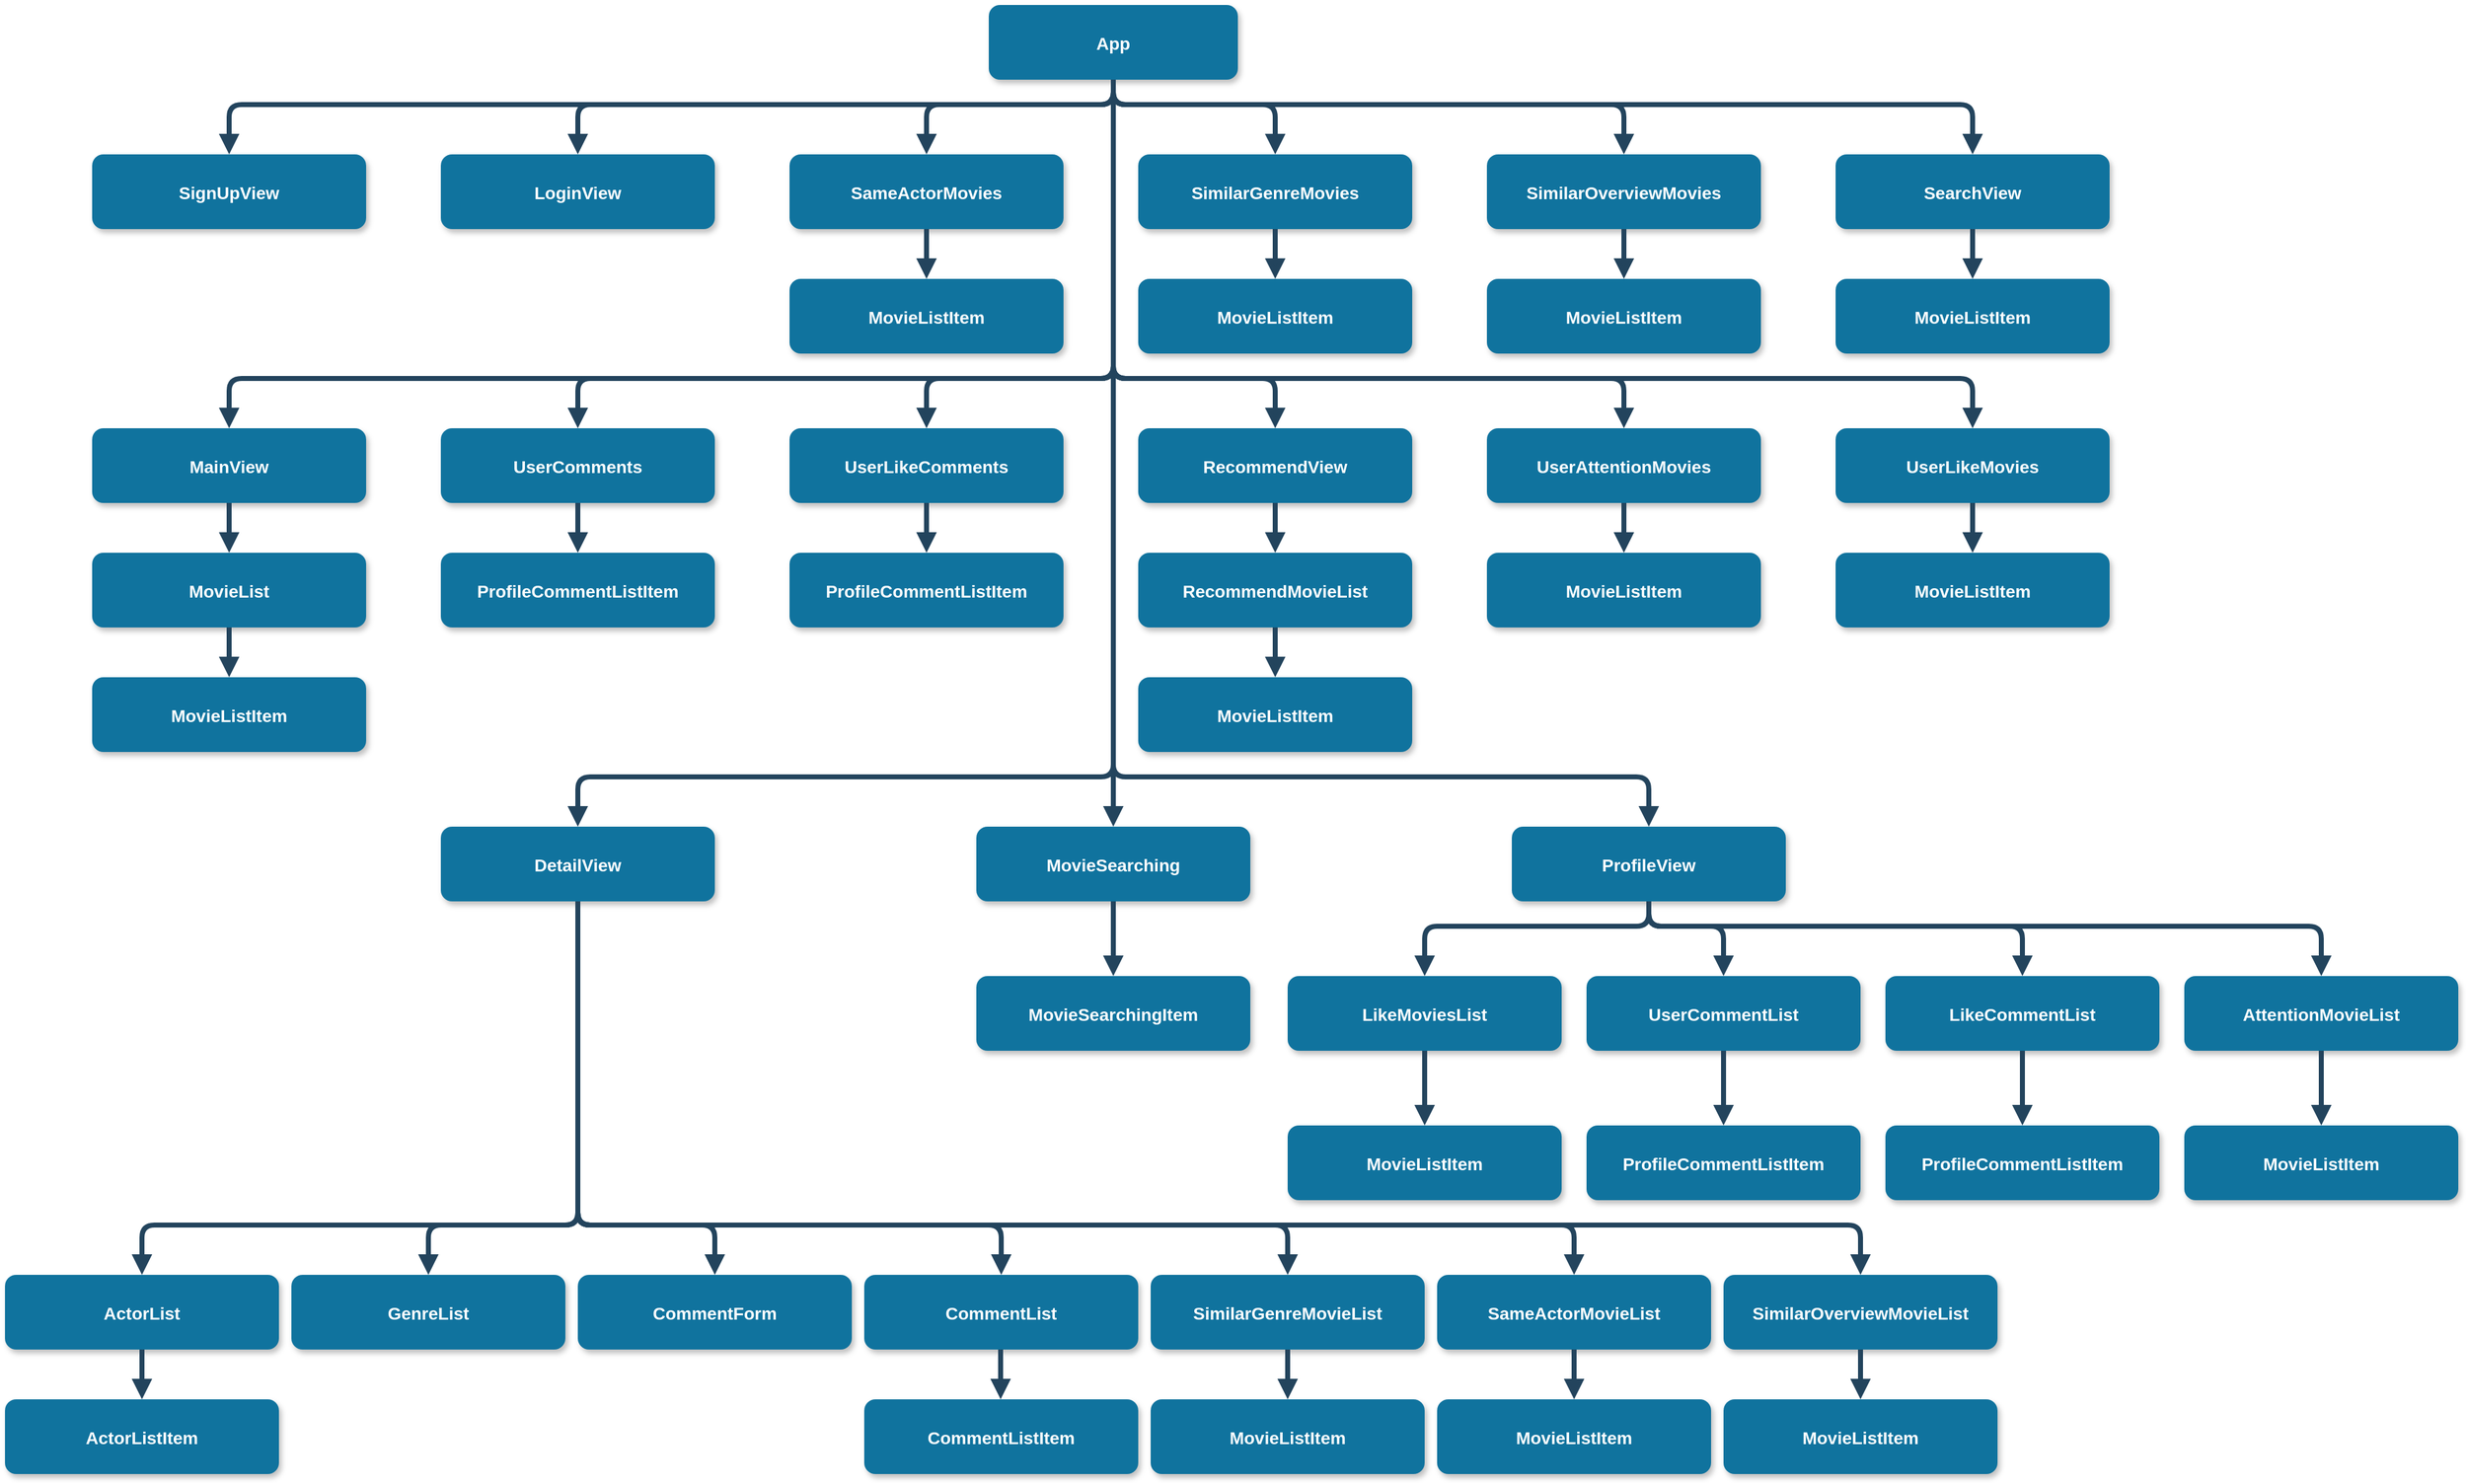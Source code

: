 <mxfile version="20.5.3" type="github">
  <diagram name="Page-1" id="97916047-d0de-89f5-080d-49f4d83e522f">
    <mxGraphModel dx="2677" dy="1183" grid="1" gridSize="10" guides="1" tooltips="1" connect="1" arrows="1" fold="1" page="1" pageScale="1.5" pageWidth="1169" pageHeight="827" background="none" math="0" shadow="0">
      <root>
        <mxCell id="0" />
        <mxCell id="1" parent="0" />
        <mxCell id="2" value="App" style="rounded=1;fillColor=#10739E;strokeColor=none;shadow=1;gradientColor=none;fontStyle=1;fontColor=#FFFFFF;fontSize=14;" parent="1" vertex="1">
          <mxGeometry x="800" y="20" width="200" height="60" as="geometry" />
        </mxCell>
        <mxCell id="31" value="" style="edgeStyle=elbowEdgeStyle;elbow=vertical;strokeWidth=4;endArrow=block;endFill=1;fontStyle=1;strokeColor=#23445D;entryX=0.5;entryY=0;entryDx=0;entryDy=0;exitX=0.5;exitY=1;exitDx=0;exitDy=0;" parent="1" source="2" target="fwRsqw76mj4uog9GtfjT-69" edge="1">
          <mxGeometry x="190" y="-134.5" width="100" height="100" as="geometry">
            <mxPoint x="940" y="100" as="sourcePoint" />
            <mxPoint x="570" y="155.5" as="targetPoint" />
            <Array as="points">
              <mxPoint x="810" y="100" />
              <mxPoint x="790" y="200" />
            </Array>
          </mxGeometry>
        </mxCell>
        <mxCell id="32" value="" style="edgeStyle=elbowEdgeStyle;elbow=vertical;strokeWidth=4;endArrow=block;endFill=1;fontStyle=1;strokeColor=#23445D;entryX=0.5;entryY=0;entryDx=0;entryDy=0;exitX=0.5;exitY=1;exitDx=0;exitDy=0;" parent="1" source="2" target="fwRsqw76mj4uog9GtfjT-60" edge="1">
          <mxGeometry x="190" y="-134.5" width="100" height="100" as="geometry">
            <mxPoint x="940" y="100" as="sourcePoint" />
            <mxPoint x="1140" y="155.5" as="targetPoint" />
            <Array as="points">
              <mxPoint x="420" y="100" />
              <mxPoint x="340" y="200" />
              <mxPoint x="540" y="170" />
            </Array>
          </mxGeometry>
        </mxCell>
        <mxCell id="34" value="" style="edgeStyle=elbowEdgeStyle;elbow=vertical;strokeWidth=4;endArrow=block;endFill=1;fontStyle=1;strokeColor=#23445D;exitX=0.5;exitY=1;exitDx=0;exitDy=0;entryX=0.5;entryY=0;entryDx=0;entryDy=0;" parent="1" source="2" target="fwRsqw76mj4uog9GtfjT-70" edge="1">
          <mxGeometry x="150" y="-114.5" width="100" height="100" as="geometry">
            <mxPoint x="900" y="120" as="sourcePoint" />
            <mxPoint x="510" y="345.5" as="targetPoint" />
            <Array as="points">
              <mxPoint x="1370" y="100" />
              <mxPoint x="1400" y="200" />
              <mxPoint x="1190" y="170" />
              <mxPoint x="680" y="275.5" />
            </Array>
          </mxGeometry>
        </mxCell>
        <mxCell id="37" value="" style="edgeStyle=elbowEdgeStyle;elbow=vertical;strokeWidth=4;endArrow=block;endFill=1;fontStyle=1;strokeColor=#23445D;exitX=0.5;exitY=1;exitDx=0;exitDy=0;entryX=0.5;entryY=0;entryDx=0;entryDy=0;" parent="1" source="2" target="fwRsqw76mj4uog9GtfjT-72" edge="1">
          <mxGeometry x="190" y="-124.5" width="100" height="100" as="geometry">
            <mxPoint x="940" y="110" as="sourcePoint" />
            <mxPoint x="1360" y="325.5" as="targetPoint" />
            <Array as="points">
              <mxPoint x="1100" y="100" />
              <mxPoint x="1130" y="200" />
              <mxPoint x="1170" y="170" />
              <mxPoint x="1140" y="265.5" />
            </Array>
          </mxGeometry>
        </mxCell>
        <mxCell id="42" value="" style="edgeStyle=elbowEdgeStyle;elbow=vertical;strokeWidth=4;endArrow=block;endFill=1;fontStyle=1;strokeColor=#23445D;exitX=0.5;exitY=1;exitDx=0;exitDy=0;entryX=0.5;entryY=0;entryDx=0;entryDy=0;" parent="1" source="2" target="fwRsqw76mj4uog9GtfjT-67" edge="1">
          <mxGeometry x="62" y="165.5" width="100" height="100" as="geometry">
            <mxPoint x="652" y="675.5" as="sourcePoint" />
            <mxPoint x="640" y="510" as="targetPoint" />
            <Array as="points">
              <mxPoint x="1030" y="640" />
              <mxPoint x="1080" y="800" />
              <mxPoint x="660" y="480" />
              <mxPoint x="900" y="470" />
            </Array>
          </mxGeometry>
        </mxCell>
        <mxCell id="54" value="" style="edgeStyle=elbowEdgeStyle;elbow=vertical;strokeWidth=4;endArrow=block;endFill=1;fontStyle=1;strokeColor=#23445D;exitX=0.5;exitY=1;exitDx=0;exitDy=0;entryX=0.5;entryY=0;entryDx=0;entryDy=0;" parent="1" source="2" target="fwRsqw76mj4uog9GtfjT-71" edge="1">
          <mxGeometry x="187" y="-134.5" width="100" height="100" as="geometry">
            <mxPoint x="937" y="100" as="sourcePoint" />
            <mxPoint x="817" y="315.5" as="targetPoint" />
            <Array as="points">
              <mxPoint x="950" y="100" />
              <mxPoint x="980" y="200" />
              <mxPoint x="990" y="170" />
              <mxPoint x="817" y="255.5" />
            </Array>
          </mxGeometry>
        </mxCell>
        <mxCell id="55" value="" style="edgeStyle=elbowEdgeStyle;elbow=vertical;strokeWidth=4;endArrow=block;endFill=1;fontStyle=1;strokeColor=#23445D;exitX=0.5;exitY=1;exitDx=0;exitDy=0;entryX=0.5;entryY=0;entryDx=0;entryDy=0;" parent="1" source="2" target="fwRsqw76mj4uog9GtfjT-61" edge="1">
          <mxGeometry x="190" y="-134.5" width="100" height="100" as="geometry">
            <mxPoint x="940" y="100" as="sourcePoint" />
            <mxPoint x="1110" y="140" as="targetPoint" />
            <Array as="points">
              <mxPoint x="650" y="100" />
              <mxPoint x="590" y="200" />
            </Array>
          </mxGeometry>
        </mxCell>
        <mxCell id="fwRsqw76mj4uog9GtfjT-60" value="SignUpView" style="rounded=1;fillColor=#10739E;strokeColor=none;shadow=1;gradientColor=none;fontStyle=1;fontColor=#FFFFFF;fontSize=14;" vertex="1" parent="1">
          <mxGeometry x="80" y="140" width="220" height="60" as="geometry" />
        </mxCell>
        <mxCell id="fwRsqw76mj4uog9GtfjT-61" value="LoginView" style="rounded=1;fillColor=#10739E;strokeColor=none;shadow=1;gradientColor=none;fontStyle=1;fontColor=#FFFFFF;fontSize=14;" vertex="1" parent="1">
          <mxGeometry x="360" y="140" width="220" height="60" as="geometry" />
        </mxCell>
        <mxCell id="fwRsqw76mj4uog9GtfjT-62" value="DetailView" style="rounded=1;fillColor=#10739E;strokeColor=none;shadow=1;gradientColor=none;fontStyle=1;fontColor=#FFFFFF;fontSize=14;" vertex="1" parent="1">
          <mxGeometry x="360" y="680" width="220" height="60" as="geometry" />
        </mxCell>
        <mxCell id="fwRsqw76mj4uog9GtfjT-63" value="MainView" style="rounded=1;fillColor=#10739E;strokeColor=none;shadow=1;gradientColor=none;fontStyle=1;fontColor=#FFFFFF;fontSize=14;" vertex="1" parent="1">
          <mxGeometry x="80" y="360" width="220" height="60" as="geometry" />
        </mxCell>
        <mxCell id="fwRsqw76mj4uog9GtfjT-66" value="UserLikeComments" style="rounded=1;fillColor=#10739E;strokeColor=none;shadow=1;gradientColor=none;fontStyle=1;fontColor=#FFFFFF;fontSize=14;" vertex="1" parent="1">
          <mxGeometry x="640" y="360" width="220" height="60" as="geometry" />
        </mxCell>
        <mxCell id="fwRsqw76mj4uog9GtfjT-67" value="ProfileView" style="rounded=1;fillColor=#10739E;strokeColor=none;shadow=1;gradientColor=none;fontStyle=1;fontColor=#FFFFFF;fontSize=14;" vertex="1" parent="1">
          <mxGeometry x="1220" y="680" width="220" height="60" as="geometry" />
        </mxCell>
        <mxCell id="fwRsqw76mj4uog9GtfjT-70" value="SearchView" style="rounded=1;fillColor=#10739E;strokeColor=none;shadow=1;gradientColor=none;fontStyle=1;fontColor=#FFFFFF;fontSize=14;" vertex="1" parent="1">
          <mxGeometry x="1480" y="140" width="220" height="60" as="geometry" />
        </mxCell>
        <mxCell id="fwRsqw76mj4uog9GtfjT-71" value="SimilarGenreMovies" style="rounded=1;fillColor=#10739E;strokeColor=none;shadow=1;gradientColor=none;fontStyle=1;fontColor=#FFFFFF;fontSize=14;" vertex="1" parent="1">
          <mxGeometry x="920" y="140" width="220" height="60" as="geometry" />
        </mxCell>
        <mxCell id="fwRsqw76mj4uog9GtfjT-72" value="SimilarOverviewMovies" style="rounded=1;fillColor=#10739E;strokeColor=none;shadow=1;gradientColor=none;fontStyle=1;fontColor=#FFFFFF;fontSize=14;" vertex="1" parent="1">
          <mxGeometry x="1200" y="140" width="220" height="60" as="geometry" />
        </mxCell>
        <mxCell id="fwRsqw76mj4uog9GtfjT-73" value="UserAttentionMovies" style="rounded=1;fillColor=#10739E;strokeColor=none;shadow=1;gradientColor=none;fontStyle=1;fontColor=#FFFFFF;fontSize=14;" vertex="1" parent="1">
          <mxGeometry x="1200" y="360" width="220" height="60" as="geometry" />
        </mxCell>
        <mxCell id="fwRsqw76mj4uog9GtfjT-74" value="UserComments" style="rounded=1;fillColor=#10739E;strokeColor=none;shadow=1;gradientColor=none;fontStyle=1;fontColor=#FFFFFF;fontSize=14;" vertex="1" parent="1">
          <mxGeometry x="360" y="360" width="220" height="60" as="geometry" />
        </mxCell>
        <mxCell id="fwRsqw76mj4uog9GtfjT-75" value="UserLikeMovies" style="rounded=1;fillColor=#10739E;strokeColor=none;shadow=1;gradientColor=none;fontStyle=1;fontColor=#FFFFFF;fontSize=14;" vertex="1" parent="1">
          <mxGeometry x="1480" y="360" width="220" height="60" as="geometry" />
        </mxCell>
        <mxCell id="fwRsqw76mj4uog9GtfjT-69" value="SameActorMovies" style="rounded=1;fillColor=#10739E;strokeColor=none;shadow=1;gradientColor=none;fontStyle=1;fontColor=#FFFFFF;fontSize=14;" vertex="1" parent="1">
          <mxGeometry x="640" y="140" width="220" height="60" as="geometry" />
        </mxCell>
        <mxCell id="fwRsqw76mj4uog9GtfjT-77" value="RecommendView" style="rounded=1;fillColor=#10739E;strokeColor=none;shadow=1;gradientColor=none;fontStyle=1;fontColor=#FFFFFF;fontSize=14;" vertex="1" parent="1">
          <mxGeometry x="920" y="360" width="220" height="60" as="geometry" />
        </mxCell>
        <mxCell id="fwRsqw76mj4uog9GtfjT-79" value="" style="edgeStyle=elbowEdgeStyle;elbow=vertical;strokeWidth=4;endArrow=block;endFill=1;fontStyle=1;strokeColor=#23445D;exitX=0.5;exitY=1;exitDx=0;exitDy=0;entryX=0.5;entryY=0;entryDx=0;entryDy=0;" edge="1" parent="1" source="2" target="fwRsqw76mj4uog9GtfjT-63">
          <mxGeometry x="82" y="185.5" width="100" height="100" as="geometry">
            <mxPoint x="920" y="120" as="sourcePoint" />
            <mxPoint x="660" y="530" as="targetPoint" />
            <Array as="points">
              <mxPoint x="640" y="320" />
              <mxPoint x="690" y="480" />
              <mxPoint x="700" y="470" />
              <mxPoint x="920" y="490" />
            </Array>
          </mxGeometry>
        </mxCell>
        <mxCell id="fwRsqw76mj4uog9GtfjT-80" value="" style="edgeStyle=elbowEdgeStyle;elbow=vertical;strokeWidth=4;endArrow=block;endFill=1;fontStyle=1;strokeColor=#23445D;exitX=0.5;exitY=1;exitDx=0;exitDy=0;entryX=0.5;entryY=0;entryDx=0;entryDy=0;" edge="1" parent="1" source="2" target="fwRsqw76mj4uog9GtfjT-62">
          <mxGeometry x="62" y="175.5" width="100" height="100" as="geometry">
            <mxPoint x="900" y="110" as="sourcePoint" />
            <mxPoint x="640" y="520" as="targetPoint" />
            <Array as="points">
              <mxPoint x="610" y="640" />
              <mxPoint x="810" y="480" />
              <mxPoint x="830" y="470" />
            </Array>
          </mxGeometry>
        </mxCell>
        <mxCell id="fwRsqw76mj4uog9GtfjT-81" value="" style="edgeStyle=elbowEdgeStyle;elbow=vertical;strokeWidth=4;endArrow=block;endFill=1;fontStyle=1;strokeColor=#23445D;exitX=0.5;exitY=1;exitDx=0;exitDy=0;entryX=0.5;entryY=0;entryDx=0;entryDy=0;" edge="1" parent="1" source="2" target="fwRsqw76mj4uog9GtfjT-77">
          <mxGeometry x="102" y="205.5" width="100" height="100" as="geometry">
            <mxPoint x="940" y="140" as="sourcePoint" />
            <mxPoint x="680" y="550" as="targetPoint" />
            <Array as="points">
              <mxPoint x="950" y="320" />
              <mxPoint x="990" y="480" />
              <mxPoint x="970" y="470" />
            </Array>
          </mxGeometry>
        </mxCell>
        <mxCell id="fwRsqw76mj4uog9GtfjT-82" value="" style="edgeStyle=elbowEdgeStyle;elbow=vertical;strokeWidth=4;endArrow=block;endFill=1;fontStyle=1;strokeColor=#23445D;exitX=0.5;exitY=1;exitDx=0;exitDy=0;entryX=0.5;entryY=0;entryDx=0;entryDy=0;" edge="1" parent="1" source="2" target="fwRsqw76mj4uog9GtfjT-73">
          <mxGeometry x="112" y="215.5" width="100" height="100" as="geometry">
            <mxPoint x="950" y="150" as="sourcePoint" />
            <mxPoint x="690" y="560" as="targetPoint" />
            <Array as="points">
              <mxPoint x="960" y="320" />
              <mxPoint x="1070" y="480" />
              <mxPoint x="820" y="470" />
              <mxPoint x="830" y="430" />
              <mxPoint x="950" y="520" />
            </Array>
          </mxGeometry>
        </mxCell>
        <mxCell id="fwRsqw76mj4uog9GtfjT-83" value="" style="edgeStyle=elbowEdgeStyle;elbow=vertical;strokeWidth=4;endArrow=block;endFill=1;fontStyle=1;strokeColor=#23445D;exitX=0.5;exitY=1;exitDx=0;exitDy=0;entryX=0.5;entryY=0;entryDx=0;entryDy=0;" edge="1" parent="1" source="2" target="fwRsqw76mj4uog9GtfjT-75">
          <mxGeometry x="122" y="225.5" width="100" height="100" as="geometry">
            <mxPoint x="960" y="160" as="sourcePoint" />
            <mxPoint x="700" y="570" as="targetPoint" />
            <Array as="points">
              <mxPoint x="940" y="320" />
              <mxPoint x="970" y="480" />
              <mxPoint x="800" y="470" />
            </Array>
          </mxGeometry>
        </mxCell>
        <mxCell id="fwRsqw76mj4uog9GtfjT-84" value="" style="edgeStyle=elbowEdgeStyle;elbow=vertical;strokeWidth=4;endArrow=block;endFill=1;fontStyle=1;strokeColor=#23445D;exitX=0.5;exitY=1;exitDx=0;exitDy=0;entryX=0.5;entryY=0;entryDx=0;entryDy=0;" edge="1" parent="1" source="2" target="fwRsqw76mj4uog9GtfjT-66">
          <mxGeometry x="132" y="235.5" width="100" height="100" as="geometry">
            <mxPoint x="970" y="170" as="sourcePoint" />
            <mxPoint x="710" y="580" as="targetPoint" />
            <Array as="points">
              <mxPoint x="820" y="320" />
              <mxPoint x="830" y="480" />
            </Array>
          </mxGeometry>
        </mxCell>
        <mxCell id="fwRsqw76mj4uog9GtfjT-85" value="" style="edgeStyle=elbowEdgeStyle;elbow=vertical;strokeWidth=4;endArrow=block;endFill=1;fontStyle=1;strokeColor=#23445D;exitX=0.5;exitY=1;exitDx=0;exitDy=0;entryX=0.5;entryY=0;entryDx=0;entryDy=0;" edge="1" parent="1" source="2" target="fwRsqw76mj4uog9GtfjT-74">
          <mxGeometry x="142" y="245.5" width="100" height="100" as="geometry">
            <mxPoint x="980" y="180" as="sourcePoint" />
            <mxPoint x="720" y="590" as="targetPoint" />
            <Array as="points">
              <mxPoint x="610" y="320" />
              <mxPoint x="830" y="480" />
              <mxPoint x="950" y="800" />
            </Array>
          </mxGeometry>
        </mxCell>
        <mxCell id="fwRsqw76mj4uog9GtfjT-86" value="ActorList" style="rounded=1;fillColor=#10739E;strokeColor=none;shadow=1;gradientColor=none;fontStyle=1;fontColor=#FFFFFF;fontSize=14;" vertex="1" parent="1">
          <mxGeometry x="10" y="1040" width="220" height="60" as="geometry" />
        </mxCell>
        <mxCell id="fwRsqw76mj4uog9GtfjT-88" value="ActorListItem" style="rounded=1;fillColor=#10739E;strokeColor=none;shadow=1;gradientColor=none;fontStyle=1;fontColor=#FFFFFF;fontSize=14;" vertex="1" parent="1">
          <mxGeometry x="10" y="1140" width="220" height="60" as="geometry" />
        </mxCell>
        <mxCell id="fwRsqw76mj4uog9GtfjT-89" value="AttentionMovieList" style="rounded=1;fillColor=#10739E;strokeColor=none;shadow=1;gradientColor=none;fontStyle=1;fontColor=#FFFFFF;fontSize=14;" vertex="1" parent="1">
          <mxGeometry x="1760" y="800" width="220" height="60" as="geometry" />
        </mxCell>
        <mxCell id="fwRsqw76mj4uog9GtfjT-90" value="CommentForm" style="rounded=1;fillColor=#10739E;strokeColor=none;shadow=1;gradientColor=none;fontStyle=1;fontColor=#FFFFFF;fontSize=14;" vertex="1" parent="1">
          <mxGeometry x="470" y="1040" width="220" height="60" as="geometry" />
        </mxCell>
        <mxCell id="fwRsqw76mj4uog9GtfjT-91" value="CommentList" style="rounded=1;fillColor=#10739E;strokeColor=none;shadow=1;gradientColor=none;fontStyle=1;fontColor=#FFFFFF;fontSize=14;" vertex="1" parent="1">
          <mxGeometry x="700" y="1040" width="220" height="60" as="geometry" />
        </mxCell>
        <mxCell id="fwRsqw76mj4uog9GtfjT-92" value="CommentListItem" style="rounded=1;fillColor=#10739E;strokeColor=none;shadow=1;gradientColor=none;fontStyle=1;fontColor=#FFFFFF;fontSize=14;" vertex="1" parent="1">
          <mxGeometry x="700" y="1140" width="220" height="60" as="geometry" />
        </mxCell>
        <mxCell id="fwRsqw76mj4uog9GtfjT-93" value="GenreList" style="rounded=1;fillColor=#10739E;strokeColor=none;shadow=1;gradientColor=none;fontStyle=1;fontColor=#FFFFFF;fontSize=14;" vertex="1" parent="1">
          <mxGeometry x="240" y="1040" width="220" height="60" as="geometry" />
        </mxCell>
        <mxCell id="fwRsqw76mj4uog9GtfjT-94" value="LikeCommentList" style="rounded=1;fillColor=#10739E;strokeColor=none;shadow=1;gradientColor=none;fontStyle=1;fontColor=#FFFFFF;fontSize=14;" vertex="1" parent="1">
          <mxGeometry x="1520" y="800" width="220" height="60" as="geometry" />
        </mxCell>
        <mxCell id="fwRsqw76mj4uog9GtfjT-95" value="LikeMoviesList" style="rounded=1;fillColor=#10739E;strokeColor=none;shadow=1;gradientColor=none;fontStyle=1;fontColor=#FFFFFF;fontSize=14;" vertex="1" parent="1">
          <mxGeometry x="1040" y="800" width="220" height="60" as="geometry" />
        </mxCell>
        <mxCell id="fwRsqw76mj4uog9GtfjT-96" value="MovieList" style="rounded=1;fillColor=#10739E;strokeColor=none;shadow=1;gradientColor=none;fontStyle=1;fontColor=#FFFFFF;fontSize=14;" vertex="1" parent="1">
          <mxGeometry x="80" y="460" width="220" height="60" as="geometry" />
        </mxCell>
        <mxCell id="fwRsqw76mj4uog9GtfjT-97" value="MovieListItem" style="rounded=1;fillColor=#10739E;strokeColor=none;shadow=1;gradientColor=none;fontStyle=1;fontColor=#FFFFFF;fontSize=14;" vertex="1" parent="1">
          <mxGeometry x="80" y="560" width="220" height="60" as="geometry" />
        </mxCell>
        <mxCell id="fwRsqw76mj4uog9GtfjT-98" value="MovieSearching" style="rounded=1;fillColor=#10739E;strokeColor=none;shadow=1;gradientColor=none;fontStyle=1;fontColor=#FFFFFF;fontSize=14;" vertex="1" parent="1">
          <mxGeometry x="790" y="680" width="220" height="60" as="geometry" />
        </mxCell>
        <mxCell id="fwRsqw76mj4uog9GtfjT-99" value="MovieSearchingItem" style="rounded=1;fillColor=#10739E;strokeColor=none;shadow=1;gradientColor=none;fontStyle=1;fontColor=#FFFFFF;fontSize=14;" vertex="1" parent="1">
          <mxGeometry x="790" y="800" width="220" height="60" as="geometry" />
        </mxCell>
        <mxCell id="fwRsqw76mj4uog9GtfjT-100" value="ProfileCommentListItem" style="rounded=1;fillColor=#10739E;strokeColor=none;shadow=1;gradientColor=none;fontStyle=1;fontColor=#FFFFFF;fontSize=14;" vertex="1" parent="1">
          <mxGeometry x="360" y="460" width="220" height="60" as="geometry" />
        </mxCell>
        <mxCell id="fwRsqw76mj4uog9GtfjT-101" value="RecommendMovieList" style="rounded=1;fillColor=#10739E;strokeColor=none;shadow=1;gradientColor=none;fontStyle=1;fontColor=#FFFFFF;fontSize=14;" vertex="1" parent="1">
          <mxGeometry x="920" y="460" width="220" height="60" as="geometry" />
        </mxCell>
        <mxCell id="fwRsqw76mj4uog9GtfjT-102" value="SameActorMovieList" style="rounded=1;fillColor=#10739E;strokeColor=none;shadow=1;gradientColor=none;fontStyle=1;fontColor=#FFFFFF;fontSize=14;" vertex="1" parent="1">
          <mxGeometry x="1160" y="1040" width="220" height="60" as="geometry" />
        </mxCell>
        <mxCell id="fwRsqw76mj4uog9GtfjT-104" value="SimilarGenreMovieList" style="rounded=1;fillColor=#10739E;strokeColor=none;shadow=1;gradientColor=none;fontStyle=1;fontColor=#FFFFFF;fontSize=14;" vertex="1" parent="1">
          <mxGeometry x="930" y="1040" width="220" height="60" as="geometry" />
        </mxCell>
        <mxCell id="fwRsqw76mj4uog9GtfjT-105" value="SimilarOverviewMovieList" style="rounded=1;fillColor=#10739E;strokeColor=none;shadow=1;gradientColor=none;fontStyle=1;fontColor=#FFFFFF;fontSize=14;" vertex="1" parent="1">
          <mxGeometry x="1390" y="1040" width="220" height="60" as="geometry" />
        </mxCell>
        <mxCell id="fwRsqw76mj4uog9GtfjT-106" value="UserCommentList" style="rounded=1;fillColor=#10739E;strokeColor=none;shadow=1;gradientColor=none;fontStyle=1;fontColor=#FFFFFF;fontSize=14;" vertex="1" parent="1">
          <mxGeometry x="1280" y="800" width="220" height="60" as="geometry" />
        </mxCell>
        <mxCell id="fwRsqw76mj4uog9GtfjT-107" value="MovieListItem" style="rounded=1;fillColor=#10739E;strokeColor=none;shadow=1;gradientColor=none;fontStyle=1;fontColor=#FFFFFF;fontSize=14;" vertex="1" parent="1">
          <mxGeometry x="640" y="240" width="220" height="60" as="geometry" />
        </mxCell>
        <mxCell id="fwRsqw76mj4uog9GtfjT-108" value="" style="edgeStyle=elbowEdgeStyle;elbow=vertical;strokeWidth=4;endArrow=block;endFill=1;fontStyle=1;strokeColor=#23445D;exitX=0.5;exitY=1;exitDx=0;exitDy=0;entryX=0.5;entryY=0;entryDx=0;entryDy=0;" edge="1" parent="1" source="fwRsqw76mj4uog9GtfjT-69" target="fwRsqw76mj4uog9GtfjT-107">
          <mxGeometry x="40" y="85.5" width="100" height="100" as="geometry">
            <mxPoint x="750" y="320" as="sourcePoint" />
            <mxPoint x="320" y="460" as="targetPoint" />
            <Array as="points" />
          </mxGeometry>
        </mxCell>
        <mxCell id="fwRsqw76mj4uog9GtfjT-110" value="MovieListItem" style="rounded=1;fillColor=#10739E;strokeColor=none;shadow=1;gradientColor=none;fontStyle=1;fontColor=#FFFFFF;fontSize=14;" vertex="1" parent="1">
          <mxGeometry x="1200" y="240" width="220" height="60" as="geometry" />
        </mxCell>
        <mxCell id="fwRsqw76mj4uog9GtfjT-111" value="" style="edgeStyle=elbowEdgeStyle;elbow=vertical;strokeWidth=4;endArrow=block;endFill=1;fontStyle=1;strokeColor=#23445D;entryX=0.5;entryY=0;entryDx=0;entryDy=0;exitX=0.5;exitY=1;exitDx=0;exitDy=0;" edge="1" parent="1" target="fwRsqw76mj4uog9GtfjT-110" source="fwRsqw76mj4uog9GtfjT-72">
          <mxGeometry x="600" y="85.5" width="100" height="100" as="geometry">
            <mxPoint x="1310" y="330" as="sourcePoint" />
            <mxPoint x="880" y="460" as="targetPoint" />
            <Array as="points" />
          </mxGeometry>
        </mxCell>
        <mxCell id="fwRsqw76mj4uog9GtfjT-112" value="MovieListItem" style="rounded=1;fillColor=#10739E;strokeColor=none;shadow=1;gradientColor=none;fontStyle=1;fontColor=#FFFFFF;fontSize=14;" vertex="1" parent="1">
          <mxGeometry x="920" y="240" width="220" height="60" as="geometry" />
        </mxCell>
        <mxCell id="fwRsqw76mj4uog9GtfjT-113" value="" style="edgeStyle=elbowEdgeStyle;elbow=vertical;strokeWidth=4;endArrow=block;endFill=1;fontStyle=1;strokeColor=#23445D;entryX=0.5;entryY=0;entryDx=0;entryDy=0;exitX=0.5;exitY=1;exitDx=0;exitDy=0;" edge="1" parent="1" target="fwRsqw76mj4uog9GtfjT-112" source="fwRsqw76mj4uog9GtfjT-71">
          <mxGeometry x="320" y="85.5" width="100" height="100" as="geometry">
            <mxPoint x="1030" y="320" as="sourcePoint" />
            <mxPoint x="600" y="460" as="targetPoint" />
            <Array as="points" />
          </mxGeometry>
        </mxCell>
        <mxCell id="fwRsqw76mj4uog9GtfjT-114" value="MovieListItem" style="rounded=1;fillColor=#10739E;strokeColor=none;shadow=1;gradientColor=none;fontStyle=1;fontColor=#FFFFFF;fontSize=14;" vertex="1" parent="1">
          <mxGeometry x="1480" y="240" width="220" height="60" as="geometry" />
        </mxCell>
        <mxCell id="fwRsqw76mj4uog9GtfjT-115" value="" style="edgeStyle=elbowEdgeStyle;elbow=vertical;strokeWidth=4;endArrow=block;endFill=1;fontStyle=1;strokeColor=#23445D;entryX=0.5;entryY=0;entryDx=0;entryDy=0;exitX=0.5;exitY=1;exitDx=0;exitDy=0;" edge="1" parent="1" target="fwRsqw76mj4uog9GtfjT-114" source="fwRsqw76mj4uog9GtfjT-70">
          <mxGeometry x="880" y="85.5" width="100" height="100" as="geometry">
            <mxPoint x="1590" y="330" as="sourcePoint" />
            <mxPoint x="1160" y="460" as="targetPoint" />
            <Array as="points">
              <mxPoint x="1600" y="220" />
              <mxPoint x="1590" y="330" />
            </Array>
          </mxGeometry>
        </mxCell>
        <mxCell id="fwRsqw76mj4uog9GtfjT-116" value="" style="edgeStyle=elbowEdgeStyle;elbow=vertical;strokeWidth=4;endArrow=block;endFill=1;fontStyle=1;strokeColor=#23445D;exitX=0.5;exitY=1;exitDx=0;exitDy=0;entryX=0.5;entryY=0;entryDx=0;entryDy=0;" edge="1" parent="1" source="2" target="fwRsqw76mj4uog9GtfjT-98">
          <mxGeometry x="142" y="245.5" width="100" height="100" as="geometry">
            <mxPoint x="910" y="110" as="sourcePoint" />
            <mxPoint x="1320" y="850" as="targetPoint" />
            <Array as="points">
              <mxPoint x="900" y="560" />
              <mxPoint x="650" y="640" />
              <mxPoint x="810" y="800" />
              <mxPoint x="800" y="800" />
              <mxPoint x="830" y="810" />
            </Array>
          </mxGeometry>
        </mxCell>
        <mxCell id="fwRsqw76mj4uog9GtfjT-117" value="" style="edgeStyle=elbowEdgeStyle;elbow=vertical;strokeWidth=4;endArrow=block;endFill=1;fontStyle=1;strokeColor=#23445D;exitX=0.5;exitY=1;exitDx=0;exitDy=0;entryX=0.5;entryY=0;entryDx=0;entryDy=0;" edge="1" parent="1" source="fwRsqw76mj4uog9GtfjT-63" target="fwRsqw76mj4uog9GtfjT-96">
          <mxGeometry x="-525.5" y="385.5" width="100" height="100" as="geometry">
            <mxPoint x="184.5" y="600" as="sourcePoint" />
            <mxPoint x="210" y="620" as="targetPoint" />
            <Array as="points" />
          </mxGeometry>
        </mxCell>
        <mxCell id="fwRsqw76mj4uog9GtfjT-118" value="" style="edgeStyle=elbowEdgeStyle;elbow=vertical;strokeWidth=4;endArrow=block;endFill=1;fontStyle=1;strokeColor=#23445D;exitX=0.5;exitY=1;exitDx=0;exitDy=0;entryX=0.5;entryY=0;entryDx=0;entryDy=0;" edge="1" parent="1" source="fwRsqw76mj4uog9GtfjT-96" target="fwRsqw76mj4uog9GtfjT-97">
          <mxGeometry x="-345.5" y="515.5" width="100" height="100" as="geometry">
            <mxPoint x="370" y="710" as="sourcePoint" />
            <mxPoint x="190" y="720" as="targetPoint" />
            <Array as="points">
              <mxPoint x="180" y="540" />
              <mxPoint x="364.5" y="760" />
            </Array>
          </mxGeometry>
        </mxCell>
        <mxCell id="fwRsqw76mj4uog9GtfjT-119" value="" style="edgeStyle=elbowEdgeStyle;elbow=vertical;strokeWidth=4;endArrow=block;endFill=1;fontStyle=1;strokeColor=#23445D;exitX=0.5;exitY=1;exitDx=0;exitDy=0;entryX=0.5;entryY=0;entryDx=0;entryDy=0;" edge="1" parent="1" source="fwRsqw76mj4uog9GtfjT-74" target="fwRsqw76mj4uog9GtfjT-100">
          <mxGeometry x="-55.5" y="445.5" width="100" height="100" as="geometry">
            <mxPoint x="480.0" y="610" as="sourcePoint" />
            <mxPoint x="480.0" y="650" as="targetPoint" />
            <Array as="points">
              <mxPoint x="460" y="440" />
              <mxPoint x="654.5" y="690" />
            </Array>
          </mxGeometry>
        </mxCell>
        <mxCell id="fwRsqw76mj4uog9GtfjT-120" value="ProfileCommentListItem" style="rounded=1;fillColor=#10739E;strokeColor=none;shadow=1;gradientColor=none;fontStyle=1;fontColor=#FFFFFF;fontSize=14;" vertex="1" parent="1">
          <mxGeometry x="640" y="460" width="220" height="60" as="geometry" />
        </mxCell>
        <mxCell id="fwRsqw76mj4uog9GtfjT-121" value="" style="edgeStyle=elbowEdgeStyle;elbow=vertical;strokeWidth=4;endArrow=block;endFill=1;fontStyle=1;strokeColor=#23445D;entryX=0.5;entryY=0;entryDx=0;entryDy=0;exitX=0.5;exitY=1;exitDx=0;exitDy=0;" edge="1" parent="1" target="fwRsqw76mj4uog9GtfjT-120" source="fwRsqw76mj4uog9GtfjT-66">
          <mxGeometry x="224.5" y="445.5" width="100" height="100" as="geometry">
            <mxPoint x="750" y="600" as="sourcePoint" />
            <mxPoint x="760.0" y="650" as="targetPoint" />
            <Array as="points">
              <mxPoint x="740" y="440" />
              <mxPoint x="934.5" y="690" />
            </Array>
          </mxGeometry>
        </mxCell>
        <mxCell id="fwRsqw76mj4uog9GtfjT-124" value="MovieListItem" style="rounded=1;fillColor=#10739E;strokeColor=none;shadow=1;gradientColor=none;fontStyle=1;fontColor=#FFFFFF;fontSize=14;" vertex="1" parent="1">
          <mxGeometry x="1200" y="460" width="220" height="60" as="geometry" />
        </mxCell>
        <mxCell id="fwRsqw76mj4uog9GtfjT-125" value="" style="edgeStyle=elbowEdgeStyle;elbow=vertical;strokeWidth=4;endArrow=block;endFill=1;fontStyle=1;strokeColor=#23445D;entryX=0.5;entryY=0;entryDx=0;entryDy=0;exitX=0.5;exitY=1;exitDx=0;exitDy=0;" edge="1" parent="1" target="fwRsqw76mj4uog9GtfjT-124" source="fwRsqw76mj4uog9GtfjT-73">
          <mxGeometry x="600" y="345.5" width="100" height="100" as="geometry">
            <mxPoint x="1240" y="545" as="sourcePoint" />
            <mxPoint x="880" y="720" as="targetPoint" />
            <Array as="points" />
          </mxGeometry>
        </mxCell>
        <mxCell id="fwRsqw76mj4uog9GtfjT-128" value="MovieListItem" style="rounded=1;fillColor=#10739E;strokeColor=none;shadow=1;gradientColor=none;fontStyle=1;fontColor=#FFFFFF;fontSize=14;" vertex="1" parent="1">
          <mxGeometry x="1480" y="460" width="220" height="60" as="geometry" />
        </mxCell>
        <mxCell id="fwRsqw76mj4uog9GtfjT-129" value="" style="edgeStyle=elbowEdgeStyle;elbow=vertical;strokeWidth=4;endArrow=block;endFill=1;fontStyle=1;strokeColor=#23445D;entryX=0.5;entryY=0;entryDx=0;entryDy=0;exitX=0.5;exitY=1;exitDx=0;exitDy=0;" edge="1" parent="1" target="fwRsqw76mj4uog9GtfjT-128" source="fwRsqw76mj4uog9GtfjT-75">
          <mxGeometry x="340" y="105.5" width="100" height="100" as="geometry">
            <mxPoint x="1050" y="320" as="sourcePoint" />
            <mxPoint x="620" y="480" as="targetPoint" />
            <Array as="points" />
          </mxGeometry>
        </mxCell>
        <mxCell id="fwRsqw76mj4uog9GtfjT-130" value="" style="edgeStyle=elbowEdgeStyle;elbow=vertical;strokeWidth=4;endArrow=block;endFill=1;fontStyle=1;strokeColor=#23445D;entryX=0.5;entryY=0;entryDx=0;entryDy=0;exitX=0.5;exitY=1;exitDx=0;exitDy=0;" edge="1" parent="1" source="fwRsqw76mj4uog9GtfjT-77" target="fwRsqw76mj4uog9GtfjT-101">
          <mxGeometry x="504" y="445.5" width="100" height="100" as="geometry">
            <mxPoint x="1029.5" y="580" as="sourcePoint" />
            <mxPoint x="1029.5" y="620" as="targetPoint" />
            <Array as="points">
              <mxPoint x="1020" y="440" />
              <mxPoint x="1214" y="690" />
            </Array>
          </mxGeometry>
        </mxCell>
        <mxCell id="fwRsqw76mj4uog9GtfjT-131" value="MovieListItem" style="rounded=1;fillColor=#10739E;strokeColor=none;shadow=1;gradientColor=none;fontStyle=1;fontColor=#FFFFFF;fontSize=14;" vertex="1" parent="1">
          <mxGeometry x="920" y="560" width="220" height="60" as="geometry" />
        </mxCell>
        <mxCell id="fwRsqw76mj4uog9GtfjT-132" value="" style="edgeStyle=elbowEdgeStyle;elbow=vertical;strokeWidth=4;endArrow=block;endFill=1;fontStyle=1;strokeColor=#23445D;exitX=0.5;exitY=1;exitDx=0;exitDy=0;" edge="1" parent="1" source="fwRsqw76mj4uog9GtfjT-101">
          <mxGeometry x="319.5" y="445.5" width="100" height="100" as="geometry">
            <mxPoint x="1029.5" y="680" as="sourcePoint" />
            <mxPoint x="1030" y="560" as="targetPoint" />
            <Array as="points" />
          </mxGeometry>
        </mxCell>
        <mxCell id="fwRsqw76mj4uog9GtfjT-133" value="" style="edgeStyle=elbowEdgeStyle;elbow=vertical;strokeWidth=4;endArrow=block;endFill=1;fontStyle=1;strokeColor=#23445D;exitX=0.5;exitY=1;exitDx=0;exitDy=0;entryX=0.5;entryY=0;entryDx=0;entryDy=0;" edge="1" parent="1" source="fwRsqw76mj4uog9GtfjT-98" target="fwRsqw76mj4uog9GtfjT-99">
          <mxGeometry x="-335.5" y="525.5" width="100" height="100" as="geometry">
            <mxPoint x="200" y="530" as="sourcePoint" />
            <mxPoint x="200" y="570" as="targetPoint" />
            <Array as="points">
              <mxPoint x="870" y="760" />
              <mxPoint x="510" y="760" />
              <mxPoint x="374.5" y="770" />
            </Array>
          </mxGeometry>
        </mxCell>
        <mxCell id="fwRsqw76mj4uog9GtfjT-138" value="" style="edgeStyle=elbowEdgeStyle;elbow=vertical;strokeWidth=4;endArrow=block;endFill=1;fontStyle=1;strokeColor=#23445D;exitX=0.5;exitY=1;exitDx=0;exitDy=0;entryX=0.5;entryY=0;entryDx=0;entryDy=0;" edge="1" parent="1" source="fwRsqw76mj4uog9GtfjT-67" target="fwRsqw76mj4uog9GtfjT-95">
          <mxGeometry x="94" y="695.5" width="100" height="100" as="geometry">
            <mxPoint x="1329.5" y="910" as="sourcePoint" />
            <mxPoint x="1329.5" y="950" as="targetPoint" />
            <Array as="points">
              <mxPoint x="1240" y="760" />
              <mxPoint x="939.5" y="930" />
              <mxPoint x="804" y="940" />
            </Array>
          </mxGeometry>
        </mxCell>
        <mxCell id="fwRsqw76mj4uog9GtfjT-139" value="" style="edgeStyle=elbowEdgeStyle;elbow=vertical;strokeWidth=4;endArrow=block;endFill=1;fontStyle=1;strokeColor=#23445D;exitX=0.5;exitY=1;exitDx=0;exitDy=0;entryX=0.5;entryY=0;entryDx=0;entryDy=0;" edge="1" parent="1" source="fwRsqw76mj4uog9GtfjT-67" target="fwRsqw76mj4uog9GtfjT-106">
          <mxGeometry x="104" y="705.5" width="100" height="100" as="geometry">
            <mxPoint x="1340" y="750" as="sourcePoint" />
            <mxPoint x="1160" y="790" as="targetPoint" />
            <Array as="points">
              <mxPoint x="1360" y="760" />
              <mxPoint x="949.5" y="940" />
              <mxPoint x="814" y="950" />
            </Array>
          </mxGeometry>
        </mxCell>
        <mxCell id="fwRsqw76mj4uog9GtfjT-140" value="" style="edgeStyle=elbowEdgeStyle;elbow=vertical;strokeWidth=4;endArrow=block;endFill=1;fontStyle=1;strokeColor=#23445D;exitX=0.5;exitY=1;exitDx=0;exitDy=0;entryX=0.5;entryY=0;entryDx=0;entryDy=0;" edge="1" parent="1" source="fwRsqw76mj4uog9GtfjT-67" target="fwRsqw76mj4uog9GtfjT-94">
          <mxGeometry x="114" y="715.5" width="100" height="100" as="geometry">
            <mxPoint x="1350" y="760" as="sourcePoint" />
            <mxPoint x="1170" y="800" as="targetPoint" />
            <Array as="points">
              <mxPoint x="1340" y="760" />
              <mxPoint x="824" y="960" />
            </Array>
          </mxGeometry>
        </mxCell>
        <mxCell id="fwRsqw76mj4uog9GtfjT-141" value="" style="edgeStyle=elbowEdgeStyle;elbow=vertical;strokeWidth=4;endArrow=block;endFill=1;fontStyle=1;strokeColor=#23445D;exitX=0.5;exitY=1;exitDx=0;exitDy=0;entryX=0.5;entryY=0;entryDx=0;entryDy=0;" edge="1" parent="1" source="fwRsqw76mj4uog9GtfjT-67" target="fwRsqw76mj4uog9GtfjT-89">
          <mxGeometry x="124" y="725.5" width="100" height="100" as="geometry">
            <mxPoint x="1360" y="770" as="sourcePoint" />
            <mxPoint x="1180" y="810" as="targetPoint" />
            <Array as="points">
              <mxPoint x="1600" y="760" />
              <mxPoint x="969.5" y="960" />
              <mxPoint x="834" y="970" />
            </Array>
          </mxGeometry>
        </mxCell>
        <mxCell id="fwRsqw76mj4uog9GtfjT-142" value="ProfileCommentListItem" style="rounded=1;fillColor=#10739E;strokeColor=none;shadow=1;gradientColor=none;fontStyle=1;fontColor=#FFFFFF;fontSize=14;" vertex="1" parent="1">
          <mxGeometry x="1280" y="920" width="220" height="60" as="geometry" />
        </mxCell>
        <mxCell id="fwRsqw76mj4uog9GtfjT-143" value="" style="edgeStyle=elbowEdgeStyle;elbow=vertical;strokeWidth=4;endArrow=block;endFill=1;fontStyle=1;strokeColor=#23445D;entryX=0.5;entryY=0;entryDx=0;entryDy=0;exitX=0.5;exitY=1;exitDx=0;exitDy=0;" edge="1" parent="1" target="fwRsqw76mj4uog9GtfjT-142" source="fwRsqw76mj4uog9GtfjT-106">
          <mxGeometry x="734.5" y="905.5" width="100" height="100" as="geometry">
            <mxPoint x="1260" y="880" as="sourcePoint" />
            <mxPoint x="1270.0" y="1110" as="targetPoint" />
            <Array as="points">
              <mxPoint x="1370" y="890" />
              <mxPoint x="1444.5" y="1150" />
            </Array>
          </mxGeometry>
        </mxCell>
        <mxCell id="fwRsqw76mj4uog9GtfjT-144" value="ProfileCommentListItem" style="rounded=1;fillColor=#10739E;strokeColor=none;shadow=1;gradientColor=none;fontStyle=1;fontColor=#FFFFFF;fontSize=14;" vertex="1" parent="1">
          <mxGeometry x="1520" y="920" width="220" height="60" as="geometry" />
        </mxCell>
        <mxCell id="fwRsqw76mj4uog9GtfjT-145" value="" style="edgeStyle=elbowEdgeStyle;elbow=vertical;strokeWidth=4;endArrow=block;endFill=1;fontStyle=1;strokeColor=#23445D;entryX=0.5;entryY=0;entryDx=0;entryDy=0;exitX=0.5;exitY=1;exitDx=0;exitDy=0;" edge="1" parent="1" target="fwRsqw76mj4uog9GtfjT-144" source="fwRsqw76mj4uog9GtfjT-94">
          <mxGeometry x="1104.5" y="905.5" width="100" height="100" as="geometry">
            <mxPoint x="1630" y="880" as="sourcePoint" />
            <mxPoint x="1640.0" y="1110" as="targetPoint" />
            <Array as="points">
              <mxPoint x="1620" y="900" />
              <mxPoint x="1814.5" y="1150" />
            </Array>
          </mxGeometry>
        </mxCell>
        <mxCell id="fwRsqw76mj4uog9GtfjT-146" value="MovieListItem" style="rounded=1;fillColor=#10739E;strokeColor=none;shadow=1;gradientColor=none;fontStyle=1;fontColor=#FFFFFF;fontSize=14;" vertex="1" parent="1">
          <mxGeometry x="1040" y="920" width="220" height="60" as="geometry" />
        </mxCell>
        <mxCell id="fwRsqw76mj4uog9GtfjT-147" value="" style="edgeStyle=elbowEdgeStyle;elbow=vertical;strokeWidth=4;endArrow=block;endFill=1;fontStyle=1;strokeColor=#23445D;exitX=0.5;exitY=1;exitDx=0;exitDy=0;" edge="1" parent="1" source="fwRsqw76mj4uog9GtfjT-95">
          <mxGeometry x="439.5" y="805.5" width="100" height="100" as="geometry">
            <mxPoint x="1150" y="880" as="sourcePoint" />
            <mxPoint x="1150" y="920" as="targetPoint" />
            <Array as="points" />
          </mxGeometry>
        </mxCell>
        <mxCell id="fwRsqw76mj4uog9GtfjT-148" value="MovieListItem" style="rounded=1;fillColor=#10739E;strokeColor=none;shadow=1;gradientColor=none;fontStyle=1;fontColor=#FFFFFF;fontSize=14;" vertex="1" parent="1">
          <mxGeometry x="1760" y="920" width="220" height="60" as="geometry" />
        </mxCell>
        <mxCell id="fwRsqw76mj4uog9GtfjT-149" value="" style="edgeStyle=elbowEdgeStyle;elbow=vertical;strokeWidth=4;endArrow=block;endFill=1;fontStyle=1;strokeColor=#23445D;exitX=0.5;exitY=1;exitDx=0;exitDy=0;" edge="1" parent="1" source="fwRsqw76mj4uog9GtfjT-89">
          <mxGeometry x="1159.5" y="805.5" width="100" height="100" as="geometry">
            <mxPoint x="1870" y="880" as="sourcePoint" />
            <mxPoint x="1870" y="920" as="targetPoint" />
            <Array as="points" />
          </mxGeometry>
        </mxCell>
        <mxCell id="fwRsqw76mj4uog9GtfjT-152" value="" style="edgeStyle=elbowEdgeStyle;elbow=vertical;strokeWidth=4;endArrow=block;endFill=1;fontStyle=1;strokeColor=#23445D;exitX=0.5;exitY=1;exitDx=0;exitDy=0;entryX=0.5;entryY=0;entryDx=0;entryDy=0;" edge="1" parent="1" source="fwRsqw76mj4uog9GtfjT-62" target="fwRsqw76mj4uog9GtfjT-105">
          <mxGeometry x="-418" y="745.5" width="100" height="100" as="geometry">
            <mxPoint x="420" y="650" as="sourcePoint" />
            <mxPoint x="-10" y="1250" as="targetPoint" />
            <Array as="points">
              <mxPoint x="1290" y="1000" />
              <mxPoint x="470" y="900" />
              <mxPoint x="130" y="1210" />
              <mxPoint x="330" y="1050" />
              <mxPoint x="350" y="1040" />
            </Array>
          </mxGeometry>
        </mxCell>
        <mxCell id="fwRsqw76mj4uog9GtfjT-153" value="" style="edgeStyle=elbowEdgeStyle;elbow=vertical;strokeWidth=4;endArrow=block;endFill=1;fontStyle=1;strokeColor=#23445D;exitX=0.5;exitY=1;exitDx=0;exitDy=0;entryX=0.5;entryY=0;entryDx=0;entryDy=0;" edge="1" parent="1" source="fwRsqw76mj4uog9GtfjT-62" target="fwRsqw76mj4uog9GtfjT-102">
          <mxGeometry x="-408" y="755.5" width="100" height="100" as="geometry">
            <mxPoint x="480" y="750" as="sourcePoint" />
            <mxPoint x="1510" y="1050" as="targetPoint" />
            <Array as="points">
              <mxPoint x="1140" y="1000" />
              <mxPoint x="1300" y="1010" />
              <mxPoint x="480" y="910" />
              <mxPoint x="140" y="1220" />
              <mxPoint x="340" y="1060" />
              <mxPoint x="360" y="1050" />
            </Array>
          </mxGeometry>
        </mxCell>
        <mxCell id="fwRsqw76mj4uog9GtfjT-154" value="" style="edgeStyle=elbowEdgeStyle;elbow=vertical;strokeWidth=4;endArrow=block;endFill=1;fontStyle=1;strokeColor=#23445D;exitX=0.5;exitY=1;exitDx=0;exitDy=0;entryX=0.5;entryY=0;entryDx=0;entryDy=0;" edge="1" parent="1" source="fwRsqw76mj4uog9GtfjT-62" target="fwRsqw76mj4uog9GtfjT-104">
          <mxGeometry x="-398" y="765.5" width="100" height="100" as="geometry">
            <mxPoint x="490" y="760" as="sourcePoint" />
            <mxPoint x="1520" y="1060" as="targetPoint" />
            <Array as="points">
              <mxPoint x="900" y="1000" />
              <mxPoint x="1310" y="1020" />
              <mxPoint x="490" y="920" />
              <mxPoint x="150" y="1230" />
              <mxPoint x="350" y="1070" />
              <mxPoint x="370" y="1060" />
            </Array>
          </mxGeometry>
        </mxCell>
        <mxCell id="fwRsqw76mj4uog9GtfjT-155" value="" style="edgeStyle=elbowEdgeStyle;elbow=vertical;strokeWidth=4;endArrow=block;endFill=1;fontStyle=1;strokeColor=#23445D;exitX=0.5;exitY=1;exitDx=0;exitDy=0;" edge="1" parent="1" source="fwRsqw76mj4uog9GtfjT-86">
          <mxGeometry x="-600.5" y="1065.5" width="100" height="100" as="geometry">
            <mxPoint x="110" y="1120" as="sourcePoint" />
            <mxPoint x="120" y="1140" as="targetPoint" />
            <Array as="points" />
          </mxGeometry>
        </mxCell>
        <mxCell id="fwRsqw76mj4uog9GtfjT-156" value="" style="edgeStyle=elbowEdgeStyle;elbow=vertical;strokeWidth=4;endArrow=block;endFill=1;fontStyle=1;strokeColor=#23445D;exitX=0.5;exitY=1;exitDx=0;exitDy=0;" edge="1" parent="1">
          <mxGeometry x="89" y="1065.5" width="100" height="100" as="geometry">
            <mxPoint x="809.5" y="1100" as="sourcePoint" />
            <mxPoint x="809.5" y="1140" as="targetPoint" />
            <Array as="points">
              <mxPoint x="1269.5" y="1130" />
            </Array>
          </mxGeometry>
        </mxCell>
        <mxCell id="fwRsqw76mj4uog9GtfjT-157" value="MovieListItem" style="rounded=1;fillColor=#10739E;strokeColor=none;shadow=1;gradientColor=none;fontStyle=1;fontColor=#FFFFFF;fontSize=14;" vertex="1" parent="1">
          <mxGeometry x="930" y="1140" width="220" height="60" as="geometry" />
        </mxCell>
        <mxCell id="fwRsqw76mj4uog9GtfjT-158" value="" style="edgeStyle=elbowEdgeStyle;elbow=vertical;strokeWidth=4;endArrow=block;endFill=1;fontStyle=1;strokeColor=#23445D;exitX=0.5;exitY=1;exitDx=0;exitDy=0;" edge="1" parent="1">
          <mxGeometry x="319.5" y="1065.5" width="100" height="100" as="geometry">
            <mxPoint x="1040" y="1100" as="sourcePoint" />
            <mxPoint x="1040" y="1140" as="targetPoint" />
            <Array as="points">
              <mxPoint x="1500" y="1130" />
            </Array>
          </mxGeometry>
        </mxCell>
        <mxCell id="fwRsqw76mj4uog9GtfjT-159" value="MovieListItem" style="rounded=1;fillColor=#10739E;strokeColor=none;shadow=1;gradientColor=none;fontStyle=1;fontColor=#FFFFFF;fontSize=14;" vertex="1" parent="1">
          <mxGeometry x="1160" y="1140" width="220" height="60" as="geometry" />
        </mxCell>
        <mxCell id="fwRsqw76mj4uog9GtfjT-160" value="" style="edgeStyle=elbowEdgeStyle;elbow=vertical;strokeWidth=4;endArrow=block;endFill=1;fontStyle=1;strokeColor=#23445D;exitX=0.5;exitY=1;exitDx=0;exitDy=0;" edge="1" parent="1">
          <mxGeometry x="549.5" y="1065.5" width="100" height="100" as="geometry">
            <mxPoint x="1270" y="1100" as="sourcePoint" />
            <mxPoint x="1270" y="1140" as="targetPoint" />
            <Array as="points">
              <mxPoint x="1730" y="1130" />
            </Array>
          </mxGeometry>
        </mxCell>
        <mxCell id="fwRsqw76mj4uog9GtfjT-161" value="MovieListItem" style="rounded=1;fillColor=#10739E;strokeColor=none;shadow=1;gradientColor=none;fontStyle=1;fontColor=#FFFFFF;fontSize=14;" vertex="1" parent="1">
          <mxGeometry x="1390" y="1140" width="220" height="60" as="geometry" />
        </mxCell>
        <mxCell id="fwRsqw76mj4uog9GtfjT-162" value="" style="edgeStyle=elbowEdgeStyle;elbow=vertical;strokeWidth=4;endArrow=block;endFill=1;fontStyle=1;strokeColor=#23445D;exitX=0.5;exitY=1;exitDx=0;exitDy=0;" edge="1" parent="1">
          <mxGeometry x="779.5" y="1065.5" width="100" height="100" as="geometry">
            <mxPoint x="1500" y="1100" as="sourcePoint" />
            <mxPoint x="1500" y="1140" as="targetPoint" />
            <Array as="points">
              <mxPoint x="1960" y="1130" />
            </Array>
          </mxGeometry>
        </mxCell>
        <mxCell id="fwRsqw76mj4uog9GtfjT-163" value="" style="edgeStyle=elbowEdgeStyle;elbow=vertical;strokeWidth=4;endArrow=block;endFill=1;fontStyle=1;strokeColor=#23445D;exitX=0.5;exitY=1;exitDx=0;exitDy=0;entryX=0.5;entryY=0;entryDx=0;entryDy=0;" edge="1" parent="1" source="fwRsqw76mj4uog9GtfjT-62" target="fwRsqw76mj4uog9GtfjT-91">
          <mxGeometry x="-388" y="775.5" width="100" height="100" as="geometry">
            <mxPoint x="480" y="750" as="sourcePoint" />
            <mxPoint x="1050" y="1050" as="targetPoint" />
            <Array as="points">
              <mxPoint x="670" y="1000" />
              <mxPoint x="910" y="1010" />
              <mxPoint x="1320" y="1030" />
              <mxPoint x="500" y="930" />
              <mxPoint x="160" y="1240" />
              <mxPoint x="360" y="1080" />
              <mxPoint x="380" y="1070" />
            </Array>
          </mxGeometry>
        </mxCell>
        <mxCell id="fwRsqw76mj4uog9GtfjT-164" value="" style="edgeStyle=elbowEdgeStyle;elbow=vertical;strokeWidth=4;endArrow=block;endFill=1;fontStyle=1;strokeColor=#23445D;exitX=0.5;exitY=1;exitDx=0;exitDy=0;entryX=0.5;entryY=0;entryDx=0;entryDy=0;" edge="1" parent="1" source="fwRsqw76mj4uog9GtfjT-62" target="fwRsqw76mj4uog9GtfjT-90">
          <mxGeometry x="-378" y="785.5" width="100" height="100" as="geometry">
            <mxPoint x="490" y="760" as="sourcePoint" />
            <mxPoint x="1060" y="1060" as="targetPoint" />
            <Array as="points">
              <mxPoint x="510" y="1000" />
              <mxPoint x="1330" y="1040" />
              <mxPoint x="510" y="940" />
              <mxPoint x="170" y="1250" />
              <mxPoint x="370" y="1090" />
              <mxPoint x="390" y="1080" />
            </Array>
          </mxGeometry>
        </mxCell>
        <mxCell id="fwRsqw76mj4uog9GtfjT-165" value="" style="edgeStyle=elbowEdgeStyle;elbow=vertical;strokeWidth=4;endArrow=block;endFill=1;fontStyle=1;strokeColor=#23445D;exitX=0.5;exitY=1;exitDx=0;exitDy=0;entryX=0.5;entryY=0;entryDx=0;entryDy=0;" edge="1" parent="1" source="fwRsqw76mj4uog9GtfjT-62" target="fwRsqw76mj4uog9GtfjT-93">
          <mxGeometry x="-368" y="795.5" width="100" height="100" as="geometry">
            <mxPoint x="500" y="770" as="sourcePoint" />
            <mxPoint x="1070" y="1070" as="targetPoint" />
            <Array as="points">
              <mxPoint x="430" y="1000" />
              <mxPoint x="1340" y="1050" />
              <mxPoint x="520" y="950" />
              <mxPoint x="180" y="1260" />
              <mxPoint x="380" y="1100" />
              <mxPoint x="400" y="1090" />
            </Array>
          </mxGeometry>
        </mxCell>
        <mxCell id="fwRsqw76mj4uog9GtfjT-166" value="" style="edgeStyle=elbowEdgeStyle;elbow=vertical;strokeWidth=4;endArrow=block;endFill=1;fontStyle=1;strokeColor=#23445D;exitX=0.5;exitY=1;exitDx=0;exitDy=0;entryX=0.5;entryY=0;entryDx=0;entryDy=0;" edge="1" parent="1" source="fwRsqw76mj4uog9GtfjT-62" target="fwRsqw76mj4uog9GtfjT-86">
          <mxGeometry x="-358" y="805.5" width="100" height="100" as="geometry">
            <mxPoint x="510" y="780" as="sourcePoint" />
            <mxPoint x="1080" y="1080" as="targetPoint" />
            <Array as="points">
              <mxPoint x="320" y="1000" />
              <mxPoint x="1350" y="1060" />
              <mxPoint x="530" y="960" />
              <mxPoint x="190" y="1270" />
              <mxPoint x="390" y="1110" />
              <mxPoint x="410" y="1100" />
            </Array>
          </mxGeometry>
        </mxCell>
      </root>
    </mxGraphModel>
  </diagram>
</mxfile>
